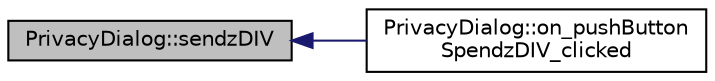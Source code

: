 digraph "PrivacyDialog::sendzDIV"
{
  edge [fontname="Helvetica",fontsize="10",labelfontname="Helvetica",labelfontsize="10"];
  node [fontname="Helvetica",fontsize="10",shape=record];
  rankdir="LR";
  Node488 [label="PrivacyDialog::sendzDIV",height=0.2,width=0.4,color="black", fillcolor="grey75", style="filled", fontcolor="black"];
  Node488 -> Node489 [dir="back",color="midnightblue",fontsize="10",style="solid",fontname="Helvetica"];
  Node489 [label="PrivacyDialog::on_pushButton\lSpendzDIV_clicked",height=0.2,width=0.4,color="black", fillcolor="white", style="filled",URL="$class_privacy_dialog.html#accc35c0dac26d3f1bb94c83ae75e317b"];
}
